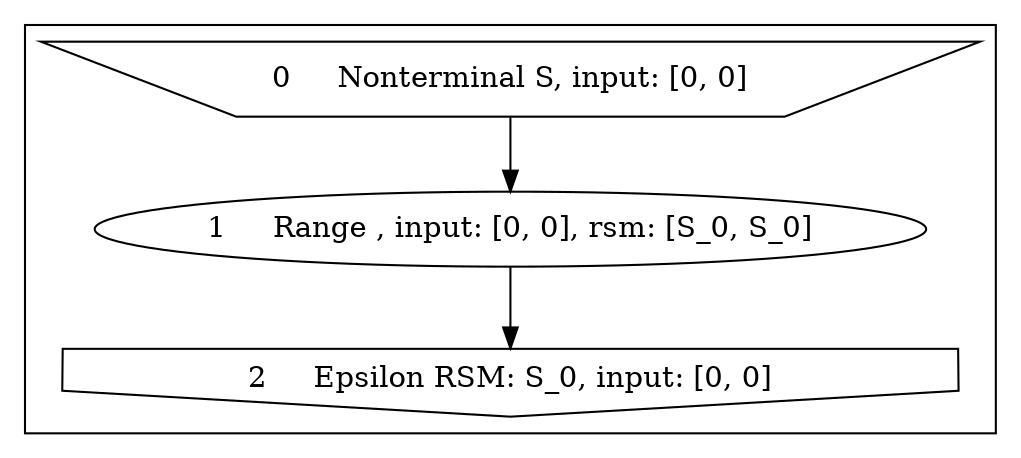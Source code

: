 digraph g {
labelloc="t"
label=""
subgraph cluster_0{
labelloc="t"
_0_0 [label = "0     Nonterminal S, input: [0, 0]", shape = invtrapezium]
_0_1 [label = "1     Range , input: [0, 0], rsm: [S_0, S_0]", shape = ellipse]
_0_2 [label = "2     Epsilon RSM: S_0, input: [0, 0]", shape = invhouse]
_0_0->_0_1
_0_1->_0_2
}

}
